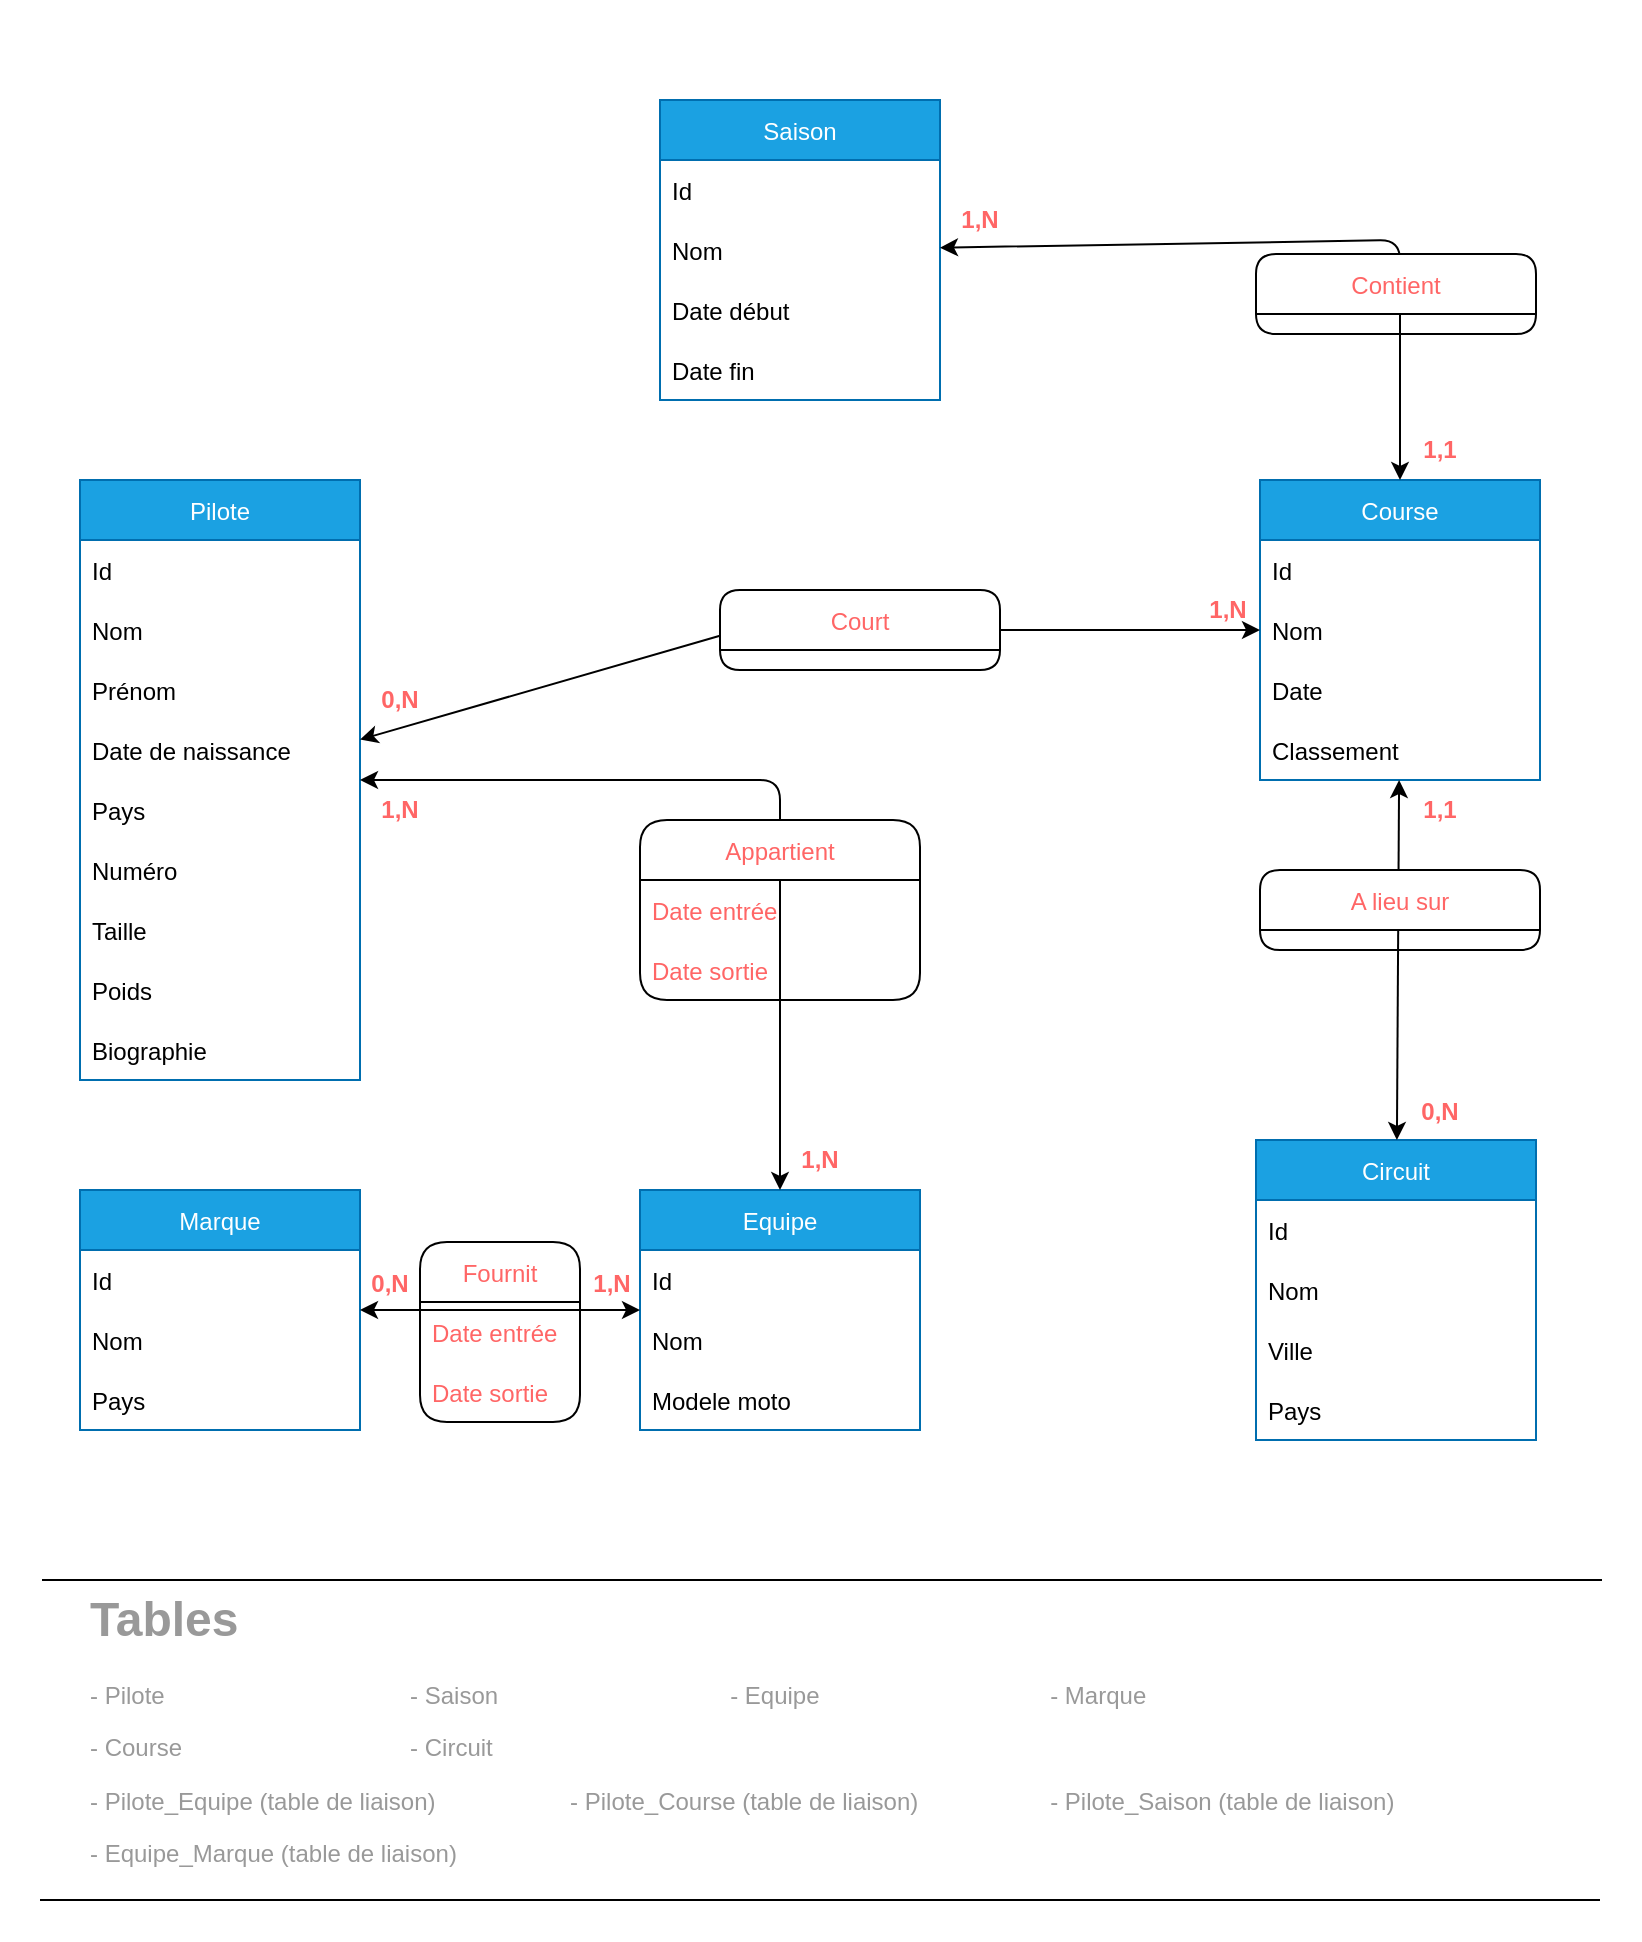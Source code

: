 <mxfile>
    <diagram id="CiJs8OTFIq7TwDWibfER" name="Page-1">
        <mxGraphModel dx="968" dy="1632" grid="1" gridSize="10" guides="1" tooltips="1" connect="1" arrows="1" fold="1" page="1" pageScale="1" pageWidth="827" pageHeight="1169" background="none" math="0" shadow="0">
            <root>
                <mxCell id="0"/>
                <mxCell id="1" parent="0"/>
                <mxCell id="84" value="" style="rounded=0;whiteSpace=wrap;html=1;fontColor=#CCCCFF;fillColor=default;strokeColor=none;" parent="1" vertex="1">
                    <mxGeometry y="-10" width="820" height="960" as="geometry"/>
                </mxCell>
                <mxCell id="2" value="Pilote" style="swimlane;fontStyle=0;childLayout=stackLayout;horizontal=1;startSize=30;horizontalStack=0;resizeParent=1;resizeParentMax=0;resizeLast=0;collapsible=1;marginBottom=0;fillColor=#1ba1e2;strokeColor=#006EAF;fontColor=#ffffff;" parent="1" vertex="1">
                    <mxGeometry x="40" y="230" width="140" height="300" as="geometry"/>
                </mxCell>
                <mxCell id="7" value="Id" style="text;strokeColor=none;fillColor=none;align=left;verticalAlign=middle;spacingLeft=4;spacingRight=4;overflow=hidden;points=[[0,0.5],[1,0.5]];portConstraint=eastwest;rotatable=0;" parent="2" vertex="1">
                    <mxGeometry y="30" width="140" height="30" as="geometry"/>
                </mxCell>
                <mxCell id="3" value="Nom" style="text;strokeColor=none;fillColor=none;align=left;verticalAlign=middle;spacingLeft=4;spacingRight=4;overflow=hidden;points=[[0,0.5],[1,0.5]];portConstraint=eastwest;rotatable=0;" parent="2" vertex="1">
                    <mxGeometry y="60" width="140" height="30" as="geometry"/>
                </mxCell>
                <mxCell id="4" value="Prénom" style="text;strokeColor=none;fillColor=none;align=left;verticalAlign=middle;spacingLeft=4;spacingRight=4;overflow=hidden;points=[[0,0.5],[1,0.5]];portConstraint=eastwest;rotatable=0;" parent="2" vertex="1">
                    <mxGeometry y="90" width="140" height="30" as="geometry"/>
                </mxCell>
                <mxCell id="5" value="Date de naissance" style="text;strokeColor=none;fillColor=none;align=left;verticalAlign=middle;spacingLeft=4;spacingRight=4;overflow=hidden;points=[[0,0.5],[1,0.5]];portConstraint=eastwest;rotatable=0;" parent="2" vertex="1">
                    <mxGeometry y="120" width="140" height="30" as="geometry"/>
                </mxCell>
                <mxCell id="8" value="Pays" style="text;strokeColor=none;fillColor=none;align=left;verticalAlign=middle;spacingLeft=4;spacingRight=4;overflow=hidden;points=[[0,0.5],[1,0.5]];portConstraint=eastwest;rotatable=0;" parent="2" vertex="1">
                    <mxGeometry y="150" width="140" height="30" as="geometry"/>
                </mxCell>
                <mxCell id="9" value="Numéro" style="text;strokeColor=none;fillColor=none;align=left;verticalAlign=middle;spacingLeft=4;spacingRight=4;overflow=hidden;points=[[0,0.5],[1,0.5]];portConstraint=eastwest;rotatable=0;" parent="2" vertex="1">
                    <mxGeometry y="180" width="140" height="30" as="geometry"/>
                </mxCell>
                <mxCell id="10" value="Taille" style="text;strokeColor=none;fillColor=none;align=left;verticalAlign=middle;spacingLeft=4;spacingRight=4;overflow=hidden;points=[[0,0.5],[1,0.5]];portConstraint=eastwest;rotatable=0;" parent="2" vertex="1">
                    <mxGeometry y="210" width="140" height="30" as="geometry"/>
                </mxCell>
                <mxCell id="11" value="Poids" style="text;strokeColor=none;fillColor=none;align=left;verticalAlign=middle;spacingLeft=4;spacingRight=4;overflow=hidden;points=[[0,0.5],[1,0.5]];portConstraint=eastwest;rotatable=0;" parent="2" vertex="1">
                    <mxGeometry y="240" width="140" height="30" as="geometry"/>
                </mxCell>
                <mxCell id="12" value="Biographie" style="text;strokeColor=none;fillColor=none;align=left;verticalAlign=middle;spacingLeft=4;spacingRight=4;overflow=hidden;points=[[0,0.5],[1,0.5]];portConstraint=eastwest;rotatable=0;" parent="2" vertex="1">
                    <mxGeometry y="270" width="140" height="30" as="geometry"/>
                </mxCell>
                <mxCell id="13" value="Saison" style="swimlane;fontStyle=0;childLayout=stackLayout;horizontal=1;startSize=30;horizontalStack=0;resizeParent=1;resizeParentMax=0;resizeLast=0;collapsible=1;marginBottom=0;fillColor=#1ba1e2;strokeColor=#006EAF;fontColor=#ffffff;" parent="1" vertex="1">
                    <mxGeometry x="330" y="40" width="140" height="150" as="geometry"/>
                </mxCell>
                <mxCell id="14" value="Id" style="text;strokeColor=none;fillColor=none;align=left;verticalAlign=middle;spacingLeft=4;spacingRight=4;overflow=hidden;points=[[0,0.5],[1,0.5]];portConstraint=eastwest;rotatable=0;" parent="13" vertex="1">
                    <mxGeometry y="30" width="140" height="30" as="geometry"/>
                </mxCell>
                <mxCell id="87" value="Nom" style="text;strokeColor=none;fillColor=none;align=left;verticalAlign=middle;spacingLeft=4;spacingRight=4;overflow=hidden;points=[[0,0.5],[1,0.5]];portConstraint=eastwest;rotatable=0;" parent="13" vertex="1">
                    <mxGeometry y="60" width="140" height="30" as="geometry"/>
                </mxCell>
                <mxCell id="15" value="Date début" style="text;strokeColor=none;fillColor=none;align=left;verticalAlign=middle;spacingLeft=4;spacingRight=4;overflow=hidden;points=[[0,0.5],[1,0.5]];portConstraint=eastwest;rotatable=0;" parent="13" vertex="1">
                    <mxGeometry y="90" width="140" height="30" as="geometry"/>
                </mxCell>
                <mxCell id="53" value="Date fin" style="text;strokeColor=none;fillColor=none;align=left;verticalAlign=middle;spacingLeft=4;spacingRight=4;overflow=hidden;points=[[0,0.5],[1,0.5]];portConstraint=eastwest;rotatable=0;" parent="13" vertex="1">
                    <mxGeometry y="120" width="140" height="30" as="geometry"/>
                </mxCell>
                <mxCell id="17" value="Equipe" style="swimlane;fontStyle=0;childLayout=stackLayout;horizontal=1;startSize=30;horizontalStack=0;resizeParent=1;resizeParentMax=0;resizeLast=0;collapsible=1;marginBottom=0;fillColor=#1ba1e2;strokeColor=#006EAF;fontColor=#ffffff;" parent="1" vertex="1">
                    <mxGeometry x="320" y="585" width="140" height="120" as="geometry"/>
                </mxCell>
                <mxCell id="18" value="Id" style="text;strokeColor=none;fillColor=none;align=left;verticalAlign=middle;spacingLeft=4;spacingRight=4;overflow=hidden;points=[[0,0.5],[1,0.5]];portConstraint=eastwest;rotatable=0;" parent="17" vertex="1">
                    <mxGeometry y="30" width="140" height="30" as="geometry"/>
                </mxCell>
                <mxCell id="39" value="Nom" style="text;strokeColor=none;fillColor=none;align=left;verticalAlign=middle;spacingLeft=4;spacingRight=4;overflow=hidden;points=[[0,0.5],[1,0.5]];portConstraint=eastwest;rotatable=0;" parent="17" vertex="1">
                    <mxGeometry y="60" width="140" height="30" as="geometry"/>
                </mxCell>
                <mxCell id="25" value="Modele moto" style="text;strokeColor=none;fillColor=none;align=left;verticalAlign=middle;spacingLeft=4;spacingRight=4;overflow=hidden;points=[[0,0.5],[1,0.5]];portConstraint=eastwest;rotatable=0;" parent="17" vertex="1">
                    <mxGeometry y="90" width="140" height="30" as="geometry"/>
                </mxCell>
                <mxCell id="21" value="Marque" style="swimlane;fontStyle=0;childLayout=stackLayout;horizontal=1;startSize=30;horizontalStack=0;resizeParent=1;resizeParentMax=0;resizeLast=0;collapsible=1;marginBottom=0;fillColor=#1ba1e2;strokeColor=#006EAF;fontColor=#ffffff;" parent="1" vertex="1">
                    <mxGeometry x="40" y="585" width="140" height="120" as="geometry"/>
                </mxCell>
                <mxCell id="22" value="Id" style="text;strokeColor=none;fillColor=none;align=left;verticalAlign=middle;spacingLeft=4;spacingRight=4;overflow=hidden;points=[[0,0.5],[1,0.5]];portConstraint=eastwest;rotatable=0;" parent="21" vertex="1">
                    <mxGeometry y="30" width="140" height="30" as="geometry"/>
                </mxCell>
                <mxCell id="23" value="Nom" style="text;strokeColor=none;fillColor=none;align=left;verticalAlign=middle;spacingLeft=4;spacingRight=4;overflow=hidden;points=[[0,0.5],[1,0.5]];portConstraint=eastwest;rotatable=0;" parent="21" vertex="1">
                    <mxGeometry y="60" width="140" height="30" as="geometry"/>
                </mxCell>
                <mxCell id="24" value="Pays" style="text;strokeColor=none;fillColor=none;align=left;verticalAlign=middle;spacingLeft=4;spacingRight=4;overflow=hidden;points=[[0,0.5],[1,0.5]];portConstraint=eastwest;rotatable=0;" parent="21" vertex="1">
                    <mxGeometry y="90" width="140" height="30" as="geometry"/>
                </mxCell>
                <mxCell id="26" value="Course" style="swimlane;fontStyle=0;childLayout=stackLayout;horizontal=1;startSize=30;horizontalStack=0;resizeParent=1;resizeParentMax=0;resizeLast=0;collapsible=1;marginBottom=0;fillColor=#1ba1e2;strokeColor=#006EAF;fontColor=#ffffff;" parent="1" vertex="1">
                    <mxGeometry x="630" y="230" width="140" height="150" as="geometry"/>
                </mxCell>
                <mxCell id="27" value="Id" style="text;strokeColor=none;fillColor=none;align=left;verticalAlign=middle;spacingLeft=4;spacingRight=4;overflow=hidden;points=[[0,0.5],[1,0.5]];portConstraint=eastwest;rotatable=0;" parent="26" vertex="1">
                    <mxGeometry y="30" width="140" height="30" as="geometry"/>
                </mxCell>
                <mxCell id="28" value="Nom" style="text;strokeColor=none;fillColor=none;align=left;verticalAlign=middle;spacingLeft=4;spacingRight=4;overflow=hidden;points=[[0,0.5],[1,0.5]];portConstraint=eastwest;rotatable=0;" parent="26" vertex="1">
                    <mxGeometry y="60" width="140" height="30" as="geometry"/>
                </mxCell>
                <mxCell id="43" value="Date" style="text;strokeColor=none;fillColor=none;align=left;verticalAlign=middle;spacingLeft=4;spacingRight=4;overflow=hidden;points=[[0,0.5],[1,0.5]];portConstraint=eastwest;rotatable=0;" parent="26" vertex="1">
                    <mxGeometry y="90" width="140" height="30" as="geometry"/>
                </mxCell>
                <mxCell id="44" value="Classement" style="text;strokeColor=none;fillColor=none;align=left;verticalAlign=middle;spacingLeft=4;spacingRight=4;overflow=hidden;points=[[0,0.5],[1,0.5]];portConstraint=eastwest;rotatable=0;" parent="26" vertex="1">
                    <mxGeometry y="120" width="140" height="30" as="geometry"/>
                </mxCell>
                <mxCell id="31" value="Circuit" style="swimlane;fontStyle=0;childLayout=stackLayout;horizontal=1;startSize=30;horizontalStack=0;resizeParent=1;resizeParentMax=0;resizeLast=0;collapsible=1;marginBottom=0;fillColor=#1ba1e2;strokeColor=#006EAF;fontColor=#ffffff;" parent="1" vertex="1">
                    <mxGeometry x="628" y="560" width="140" height="150" as="geometry"/>
                </mxCell>
                <mxCell id="32" value="Id" style="text;strokeColor=none;fillColor=none;align=left;verticalAlign=middle;spacingLeft=4;spacingRight=4;overflow=hidden;points=[[0,0.5],[1,0.5]];portConstraint=eastwest;rotatable=0;" parent="31" vertex="1">
                    <mxGeometry y="30" width="140" height="30" as="geometry"/>
                </mxCell>
                <mxCell id="33" value="Nom" style="text;strokeColor=none;fillColor=none;align=left;verticalAlign=middle;spacingLeft=4;spacingRight=4;overflow=hidden;points=[[0,0.5],[1,0.5]];portConstraint=eastwest;rotatable=0;" parent="31" vertex="1">
                    <mxGeometry y="60" width="140" height="30" as="geometry"/>
                </mxCell>
                <mxCell id="34" value="Ville" style="text;strokeColor=none;fillColor=none;align=left;verticalAlign=middle;spacingLeft=4;spacingRight=4;overflow=hidden;points=[[0,0.5],[1,0.5]];portConstraint=eastwest;rotatable=0;" parent="31" vertex="1">
                    <mxGeometry y="90" width="140" height="30" as="geometry"/>
                </mxCell>
                <mxCell id="35" value="Pays" style="text;strokeColor=none;fillColor=none;align=left;verticalAlign=middle;spacingLeft=4;spacingRight=4;overflow=hidden;points=[[0,0.5],[1,0.5]];portConstraint=eastwest;rotatable=0;" parent="31" vertex="1">
                    <mxGeometry y="120" width="140" height="30" as="geometry"/>
                </mxCell>
                <mxCell id="38" value="" style="endArrow=classic;startArrow=classic;html=1;" parent="1" source="2" target="17" edge="1">
                    <mxGeometry width="50" height="50" relative="1" as="geometry">
                        <mxPoint x="380" y="390" as="sourcePoint"/>
                        <mxPoint x="250" y="340" as="targetPoint"/>
                        <Array as="points">
                            <mxPoint x="390" y="380"/>
                        </Array>
                    </mxGeometry>
                </mxCell>
                <mxCell id="40" value="" style="endArrow=classic;startArrow=classic;html=1;" parent="1" source="17" target="21" edge="1">
                    <mxGeometry width="50" height="50" relative="1" as="geometry">
                        <mxPoint x="380" y="390" as="sourcePoint"/>
                        <mxPoint x="430" y="340" as="targetPoint"/>
                    </mxGeometry>
                </mxCell>
                <mxCell id="41" value="" style="endArrow=classic;startArrow=classic;html=1;" parent="1" source="26" target="13" edge="1">
                    <mxGeometry width="50" height="50" relative="1" as="geometry">
                        <mxPoint x="380" y="390" as="sourcePoint"/>
                        <mxPoint x="430" y="340" as="targetPoint"/>
                        <Array as="points">
                            <mxPoint x="700" y="110"/>
                        </Array>
                    </mxGeometry>
                </mxCell>
                <mxCell id="42" value="" style="endArrow=classic;startArrow=classic;html=1;" parent="1" source="31" target="26" edge="1">
                    <mxGeometry width="50" height="50" relative="1" as="geometry">
                        <mxPoint x="640" y="360" as="sourcePoint"/>
                        <mxPoint x="690" y="310" as="targetPoint"/>
                    </mxGeometry>
                </mxCell>
                <mxCell id="54" value="Appartient" style="swimlane;fontStyle=0;childLayout=stackLayout;horizontal=1;startSize=30;horizontalStack=0;resizeParent=1;resizeParentMax=0;resizeLast=0;collapsible=1;marginBottom=0;fontColor=#FF6666;rounded=1;" parent="1" vertex="1">
                    <mxGeometry x="320" y="400" width="140" height="90" as="geometry"/>
                </mxCell>
                <mxCell id="57" value="Date entrée" style="text;strokeColor=none;fillColor=none;align=left;verticalAlign=middle;spacingLeft=4;spacingRight=4;overflow=hidden;points=[[0,0.5],[1,0.5]];portConstraint=eastwest;rotatable=0;rounded=1;fontColor=#FF6666;" parent="54" vertex="1">
                    <mxGeometry y="30" width="140" height="30" as="geometry"/>
                </mxCell>
                <mxCell id="58" value="Date sortie" style="text;strokeColor=none;fillColor=none;align=left;verticalAlign=middle;spacingLeft=4;spacingRight=4;overflow=hidden;points=[[0,0.5],[1,0.5]];portConstraint=eastwest;rotatable=0;rounded=1;fontColor=#FF6666;" parent="54" vertex="1">
                    <mxGeometry y="60" width="140" height="30" as="geometry"/>
                </mxCell>
                <mxCell id="55" value="1,N" style="text;html=1;strokeColor=none;fillColor=none;align=center;verticalAlign=middle;whiteSpace=wrap;rounded=0;fontStyle=1;fontColor=#FF6666;" parent="1" vertex="1">
                    <mxGeometry x="170" y="380" width="60" height="30" as="geometry"/>
                </mxCell>
                <mxCell id="56" value="1,N" style="text;html=1;strokeColor=none;fillColor=none;align=center;verticalAlign=middle;whiteSpace=wrap;rounded=0;fontStyle=1;fontColor=#FF6666;" parent="1" vertex="1">
                    <mxGeometry x="380" y="555" width="60" height="30" as="geometry"/>
                </mxCell>
                <mxCell id="61" value="Fournit" style="swimlane;fontStyle=0;childLayout=stackLayout;horizontal=1;startSize=30;horizontalStack=0;resizeParent=1;resizeParentMax=0;resizeLast=0;collapsible=1;marginBottom=0;fontColor=#FF6666;rounded=1;" parent="1" vertex="1">
                    <mxGeometry x="210" y="611" width="80" height="90" as="geometry"/>
                </mxCell>
                <mxCell id="85" value="Date entrée" style="text;strokeColor=none;fillColor=none;align=left;verticalAlign=middle;spacingLeft=4;spacingRight=4;overflow=hidden;points=[[0,0.5],[1,0.5]];portConstraint=eastwest;rotatable=0;rounded=1;fontColor=#FF6666;" parent="61" vertex="1">
                    <mxGeometry y="30" width="80" height="30" as="geometry"/>
                </mxCell>
                <mxCell id="86" value="Date sortie" style="text;strokeColor=none;fillColor=none;align=left;verticalAlign=middle;spacingLeft=4;spacingRight=4;overflow=hidden;points=[[0,0.5],[1,0.5]];portConstraint=eastwest;rotatable=0;rounded=1;fontColor=#FF6666;" parent="61" vertex="1">
                    <mxGeometry y="60" width="80" height="30" as="geometry"/>
                </mxCell>
                <mxCell id="62" value="1,N" style="text;html=1;strokeColor=none;fillColor=none;align=center;verticalAlign=middle;whiteSpace=wrap;rounded=0;fontStyle=1;fontColor=#FF6666;" parent="1" vertex="1">
                    <mxGeometry x="276" y="617" width="60" height="30" as="geometry"/>
                </mxCell>
                <mxCell id="63" value="0,N" style="text;html=1;strokeColor=none;fillColor=none;align=center;verticalAlign=middle;whiteSpace=wrap;rounded=0;fontStyle=1;fontColor=#FF6666;" parent="1" vertex="1">
                    <mxGeometry x="165" y="617" width="60" height="30" as="geometry"/>
                </mxCell>
                <mxCell id="64" value="" style="endArrow=classic;startArrow=classic;html=1;fontColor=#FF6666;" parent="1" source="2" target="26" edge="1">
                    <mxGeometry width="50" height="50" relative="1" as="geometry">
                        <mxPoint x="440" y="360" as="sourcePoint"/>
                        <mxPoint x="530" y="230" as="targetPoint"/>
                        <Array as="points">
                            <mxPoint x="370" y="305"/>
                        </Array>
                    </mxGeometry>
                </mxCell>
                <mxCell id="65" value="Court" style="swimlane;fontStyle=0;childLayout=stackLayout;horizontal=1;startSize=30;horizontalStack=0;resizeParent=1;resizeParentMax=0;resizeLast=0;collapsible=1;marginBottom=0;fontColor=#FF6666;rounded=1;" parent="1" vertex="1">
                    <mxGeometry x="360" y="285" width="140" height="40" as="geometry"/>
                </mxCell>
                <mxCell id="68" value="0,N&lt;span style=&quot;color: rgba(0 , 0 , 0 , 0) ; font-family: monospace ; font-size: 0px ; font-weight: 400&quot;&gt;%3CmxGraphModel%3E%3Croot%3E%3CmxCell%20id%3D%220%22%2F%3E%3CmxCell%20id%3D%221%22%20parent%3D%220%22%2F%3E%3CmxCell%20id%3D%222%22%20value%3D%221%2CN%22%20style%3D%22text%3Bhtml%3D1%3BstrokeColor%3Dnone%3BfillColor%3Dnone%3Balign%3Dcenter%3BverticalAlign%3Dmiddle%3BwhiteSpace%3Dwrap%3Brounded%3D0%3BfontStyle%3D1%3BfontColor%3D%23FF6666%3B%22%20vertex%3D%221%22%20parent%3D%221%22%3E%3CmxGeometry%20x%3D%22460%22%20y%3D%2253%22%20width%3D%2260%22%20height%3D%2230%22%20as%3D%22geometry%22%2F%3E%3C%2FmxCell%3E%3C%2Froot%3E%3C%2FmxGraphModel%3E&lt;/span&gt;" style="text;html=1;strokeColor=none;fillColor=none;align=center;verticalAlign=middle;whiteSpace=wrap;rounded=0;fontStyle=1;fontColor=#FF6666;" parent="1" vertex="1">
                    <mxGeometry x="170" y="325" width="60" height="30" as="geometry"/>
                </mxCell>
                <mxCell id="70" value="A lieu sur" style="swimlane;fontStyle=0;childLayout=stackLayout;horizontal=1;startSize=30;horizontalStack=0;resizeParent=1;resizeParentMax=0;resizeLast=0;collapsible=1;marginBottom=0;fontColor=#FF6666;rounded=1;" parent="1" vertex="1">
                    <mxGeometry x="630" y="425" width="140" height="40" as="geometry"/>
                </mxCell>
                <mxCell id="71" value="Contient" style="swimlane;fontStyle=0;childLayout=stackLayout;horizontal=1;startSize=30;horizontalStack=0;resizeParent=1;resizeParentMax=0;resizeLast=0;collapsible=1;marginBottom=0;fontColor=#FF6666;rounded=1;" parent="1" vertex="1">
                    <mxGeometry x="628" y="117" width="140" height="40" as="geometry"/>
                </mxCell>
                <mxCell id="72" value="1,N" style="text;html=1;strokeColor=none;fillColor=none;align=center;verticalAlign=middle;whiteSpace=wrap;rounded=0;fontStyle=1;fontColor=#FF6666;" parent="1" vertex="1">
                    <mxGeometry x="460" y="85" width="60" height="30" as="geometry"/>
                </mxCell>
                <mxCell id="73" value="1,1" style="text;html=1;strokeColor=none;fillColor=none;align=center;verticalAlign=middle;whiteSpace=wrap;rounded=0;fontStyle=1;fontColor=#FF6666;" parent="1" vertex="1">
                    <mxGeometry x="690" y="200" width="60" height="30" as="geometry"/>
                </mxCell>
                <mxCell id="74" value="1,N&lt;span style=&quot;color: rgba(0 , 0 , 0 , 0) ; font-family: monospace ; font-size: 0px ; font-weight: 400&quot;&gt;%3CmxGraphModel%3E%3Croot%3E%3CmxCell%20id%3D%220%22%2F%3E%3CmxCell%20id%3D%221%22%20parent%3D%220%22%2F%3E%3CmxCell%20id%3D%222%22%20value%3D%221%2CN%22%20style%3D%22text%3Bhtml%3D1%3BstrokeColor%3Dnone%3BfillColor%3Dnone%3Balign%3Dcenter%3BverticalAlign%3Dmiddle%3BwhiteSpace%3Dwrap%3Brounded%3D0%3BfontStyle%3D1%3BfontColor%3D%23FF6666%3B%22%20vertex%3D%221%22%20parent%3D%221%22%3E%3CmxGeometry%20x%3D%22460%22%20y%3D%2253%22%20width%3D%2260%22%20height%3D%2230%22%20as%3D%22geometry%22%2F%3E%3C%2FmxCell%3E%3C%2Froot%3E%3C%2FmxGraphModel%3E&lt;/span&gt;" style="text;html=1;strokeColor=none;fillColor=none;align=center;verticalAlign=middle;whiteSpace=wrap;rounded=0;fontStyle=1;fontColor=#FF6666;" parent="1" vertex="1">
                    <mxGeometry x="584" y="280" width="60" height="30" as="geometry"/>
                </mxCell>
                <mxCell id="75" value="1,1" style="text;html=1;strokeColor=none;fillColor=none;align=center;verticalAlign=middle;whiteSpace=wrap;rounded=0;fontStyle=1;fontColor=#FF6666;" parent="1" vertex="1">
                    <mxGeometry x="690" y="380" width="60" height="30" as="geometry"/>
                </mxCell>
                <mxCell id="76" value="0,N" style="text;html=1;strokeColor=none;fillColor=none;align=center;verticalAlign=middle;whiteSpace=wrap;rounded=0;fontStyle=1;fontColor=#FF6666;" parent="1" vertex="1">
                    <mxGeometry x="690" y="531" width="60" height="30" as="geometry"/>
                </mxCell>
                <mxCell id="80" value="&lt;h1&gt;&lt;font&gt;Tables&lt;/font&gt;&lt;/h1&gt;&lt;p&gt;&lt;font&gt;- Pilote&amp;nbsp;&lt;span style=&quot;white-space: pre&quot;&gt;&#9;&lt;/span&gt;&lt;span style=&quot;white-space: pre&quot;&gt;&#9;&lt;/span&gt;&lt;span style=&quot;white-space: pre&quot;&gt;&#9;&lt;/span&gt;&lt;span style=&quot;white-space: pre&quot;&gt;&#9;&lt;/span&gt;&lt;span style=&quot;white-space: pre&quot;&gt;&#9;&lt;/span&gt;&lt;/font&gt;&lt;span&gt;- Saison&amp;nbsp;&lt;span style=&quot;white-space: pre&quot;&gt;&#9;&lt;/span&gt;&lt;span style=&quot;white-space: pre&quot;&gt;&#9;&lt;/span&gt;&lt;span style=&quot;white-space: pre&quot;&gt;&#9;&lt;/span&gt;&lt;span style=&quot;white-space: pre&quot;&gt;&#9;&lt;/span&gt;&lt;span style=&quot;white-space: pre&quot;&gt;&#9;&lt;/span&gt;&lt;/span&gt;&lt;span&gt;- Equipe&amp;nbsp;&lt;span style=&quot;white-space: pre&quot;&gt;&#9;&lt;/span&gt;&lt;span style=&quot;white-space: pre&quot;&gt;&#9;&lt;/span&gt;&lt;span style=&quot;white-space: pre&quot;&gt;&#9;&lt;/span&gt;&lt;span style=&quot;white-space: pre&quot;&gt;&#9;&lt;/span&gt;&lt;span style=&quot;white-space: pre&quot;&gt;&#9;&lt;/span&gt;&lt;/span&gt;&lt;span&gt;- Marque&lt;/span&gt;&lt;/p&gt;&lt;p&gt;&lt;font&gt;- Course&amp;nbsp;&lt;span style=&quot;white-space: pre&quot;&gt;&#9;&lt;/span&gt;&lt;span style=&quot;white-space: pre&quot;&gt;&#9;&lt;/span&gt;&lt;span style=&quot;white-space: pre&quot;&gt;&#9;&lt;/span&gt;&lt;span style=&quot;white-space: pre&quot;&gt;&#9;&lt;/span&gt;&lt;span style=&quot;white-space: pre&quot;&gt;&#9;&lt;/span&gt;&lt;/font&gt;&lt;span&gt;- Circuit&lt;/span&gt;&lt;/p&gt;&lt;p&gt;- Pilote_Equipe (table de liaison) &lt;span style=&quot;white-space: pre&quot;&gt;&#9;&lt;/span&gt;&lt;span style=&quot;white-space: pre&quot;&gt;&#9;&lt;/span&gt;&lt;span style=&quot;white-space: pre&quot;&gt;&#9;&lt;/span&gt;- Pilote_Course (table de liaison) &lt;span style=&quot;white-space: pre&quot;&gt;&#9;&lt;/span&gt;&lt;span style=&quot;white-space: pre&quot;&gt;&#9;&lt;/span&gt;&lt;span style=&quot;white-space: pre&quot;&gt;&#9;&lt;/span&gt;- Pilote_Saison (table de liaison)&lt;/p&gt;&lt;p&gt;- Equipe_Marque (table de liaison)&lt;/p&gt;" style="text;html=1;strokeColor=none;fillColor=none;spacing=5;spacingTop=-20;whiteSpace=wrap;overflow=hidden;rounded=0;fontColor=#999999;collapsible=0;" parent="1" vertex="1">
                    <mxGeometry x="40" y="780" width="740" height="180" as="geometry"/>
                </mxCell>
                <mxCell id="81" value="" style="endArrow=none;html=1;fontColor=#CCCCFF;" parent="1" edge="1">
                    <mxGeometry width="50" height="50" relative="1" as="geometry">
                        <mxPoint x="21" y="780" as="sourcePoint"/>
                        <mxPoint x="801" y="780" as="targetPoint"/>
                    </mxGeometry>
                </mxCell>
                <mxCell id="82" value="" style="endArrow=none;html=1;fontColor=#CCCCFF;" parent="1" edge="1">
                    <mxGeometry width="50" height="50" relative="1" as="geometry">
                        <mxPoint x="20" y="940" as="sourcePoint"/>
                        <mxPoint x="800" y="940" as="targetPoint"/>
                    </mxGeometry>
                </mxCell>
            </root>
        </mxGraphModel>
    </diagram>
</mxfile>